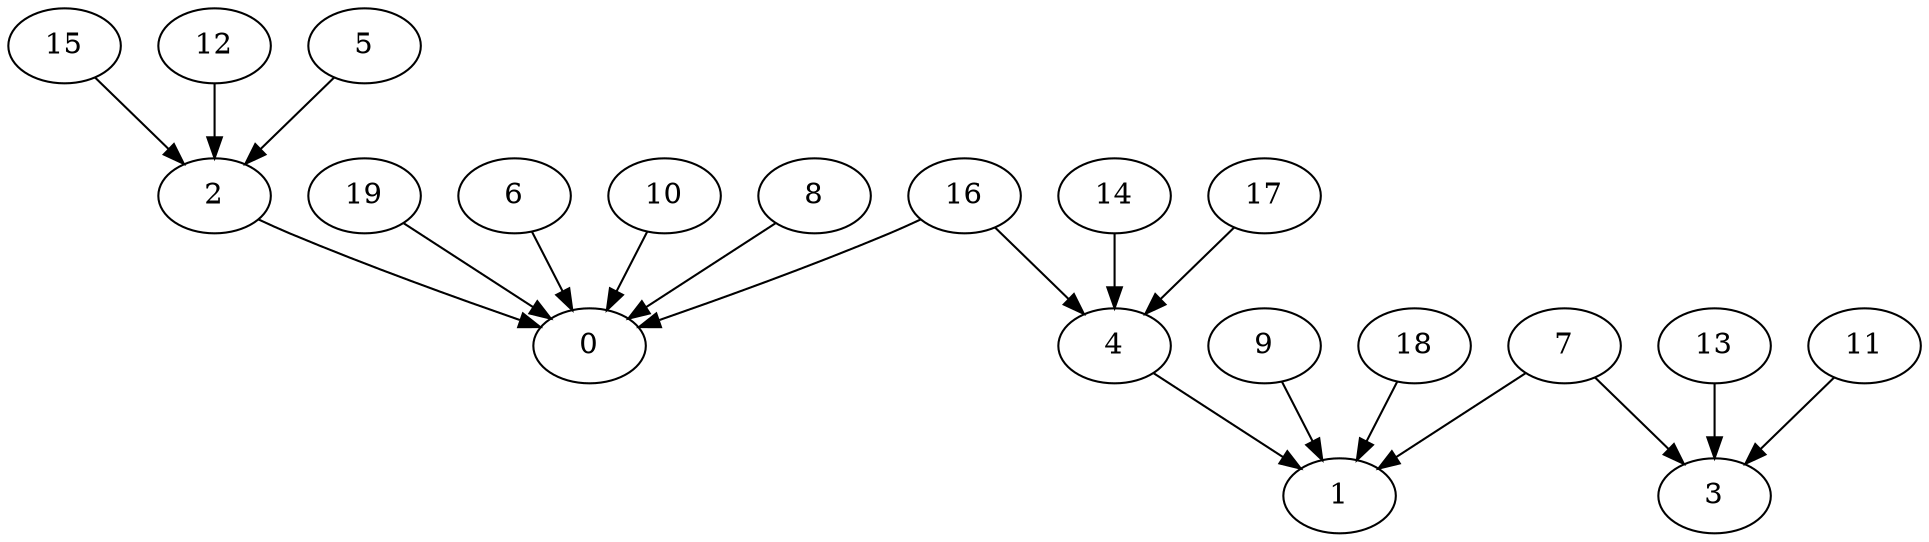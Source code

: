 digraph arbol {15 -> 2[Label=4];
19 -> 0[Label=3];
14 -> 4[Label=3];
9 -> 1[Label=3];
6 -> 0[Label=3];
18 -> 1[Label=2];
16 -> 0[Label=2];
13 -> 3[Label=2];
12 -> 2[Label=2];
11 -> 3[Label=2];
10 -> 0[Label=2];
8 -> 0[Label=2];
7 -> 3[Label=2];
7 -> 1[Label=2];
5 -> 2[Label=2];
17 -> 4[Label=1];
16 -> 4[Label=1];
4 -> 1[Label=1];
2 -> 0[Label=1];
}